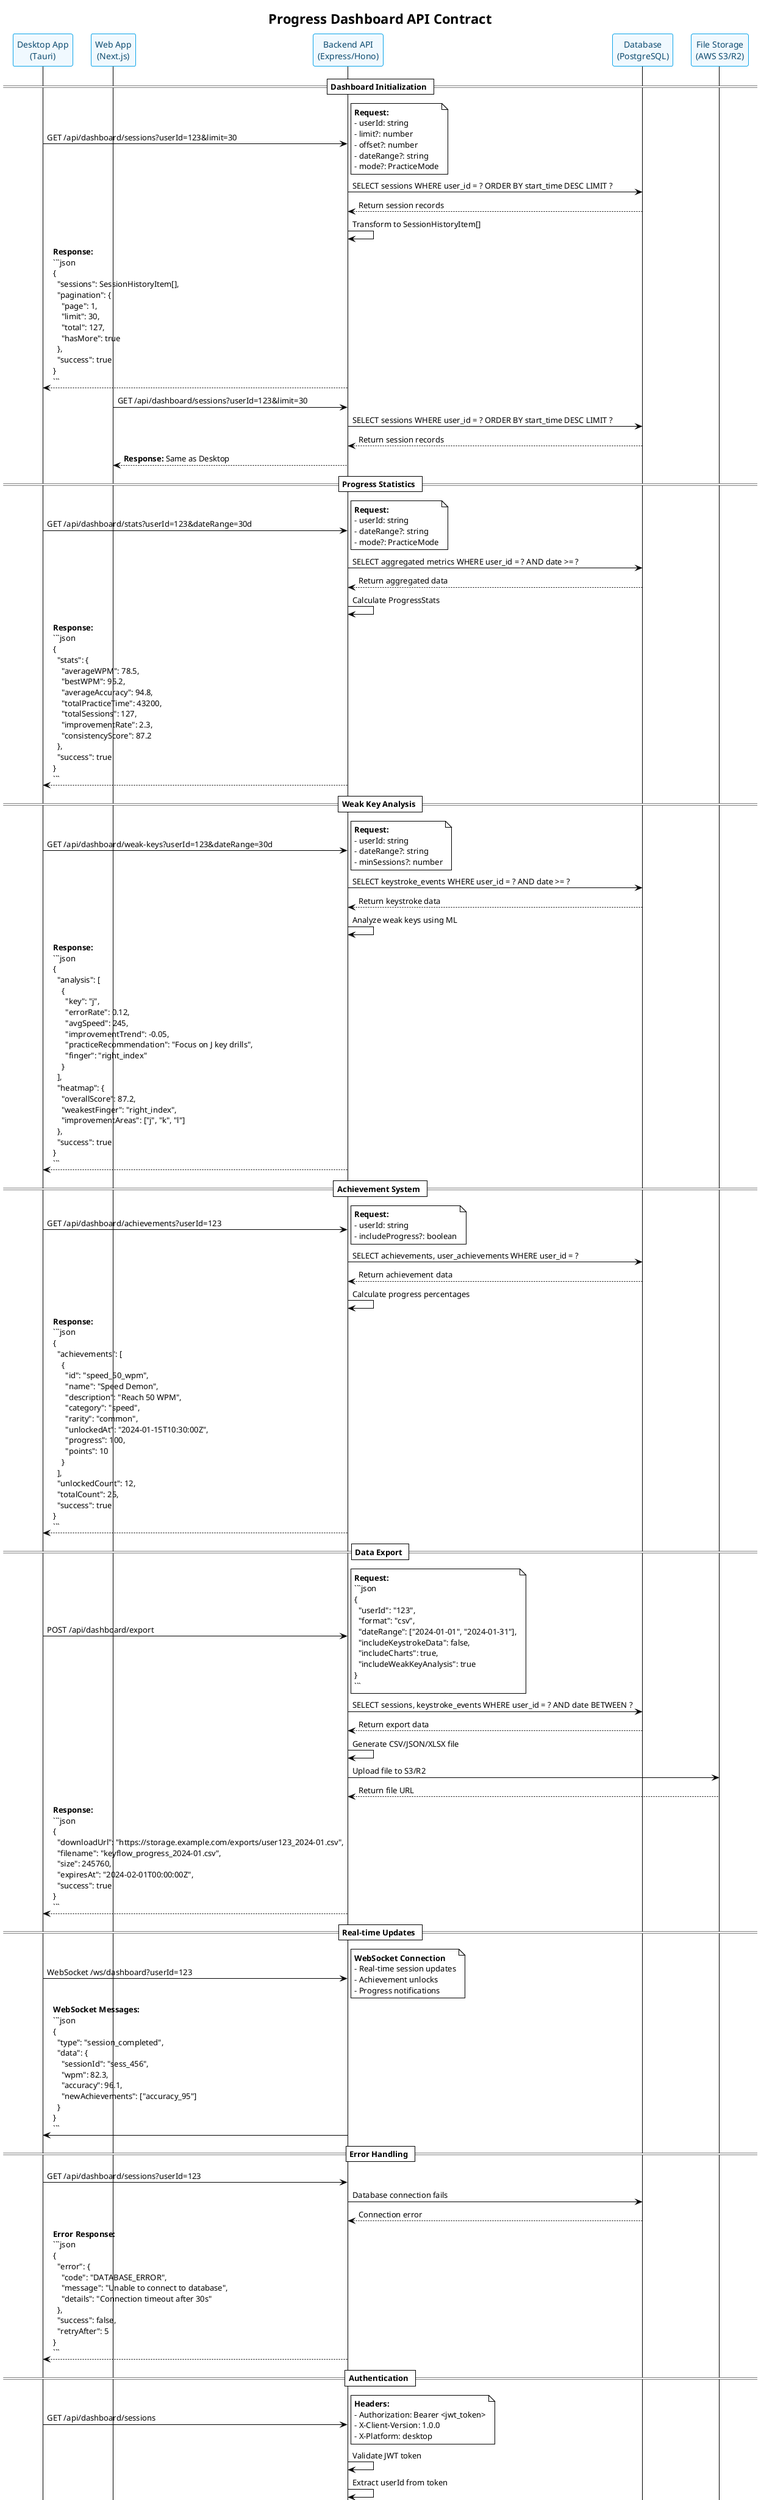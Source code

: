 @startuml Progress Dashboard API Contract

!theme plain
skinparam backgroundColor #FFFFFF
skinparam participantStyle rectangle
skinparam participantBackgroundColor #f0f9ff
skinparam participantBorderColor #0ea5e9
skinparam participantFontColor #0c4a6e

title Progress Dashboard API Contract

participant "Desktop App\n(Tauri)" as Desktop
participant "Web App\n(Next.js)" as Web
participant "Backend API\n(Express/Hono)" as API
participant "Database\n(PostgreSQL)" as DB
participant "File Storage\n(AWS S3/R2)" as Storage

== Dashboard Initialization ==

Desktop -> API: GET /api/dashboard/sessions?userId=123&limit=30
note right: **Request:**\n- userId: string\n- limit?: number\n- offset?: number\n- dateRange?: string\n- mode?: PracticeMode

API -> DB: SELECT sessions WHERE user_id = ? ORDER BY start_time DESC LIMIT ?
DB --> API: Return session records
API -> API: Transform to SessionHistoryItem[]
API --> Desktop: **Response:**\n```json\n{\n  "sessions": SessionHistoryItem[],\n  "pagination": {\n    "page": 1,\n    "limit": 30,\n    "total": 127,\n    "hasMore": true\n  },\n  "success": true\n}\n```

Web -> API: GET /api/dashboard/sessions?userId=123&limit=30
API -> DB: SELECT sessions WHERE user_id = ? ORDER BY start_time DESC LIMIT ?
DB --> API: Return session records
API --> Web: **Response:** Same as Desktop

== Progress Statistics ==

Desktop -> API: GET /api/dashboard/stats?userId=123&dateRange=30d
note right: **Request:**\n- userId: string\n- dateRange?: string\n- mode?: PracticeMode

API -> DB: SELECT aggregated metrics WHERE user_id = ? AND date >= ?
DB --> API: Return aggregated data
API -> API: Calculate ProgressStats
API --> Desktop: **Response:**\n```json\n{\n  "stats": {\n    "averageWPM": 78.5,\n    "bestWPM": 95.2,\n    "averageAccuracy": 94.8,\n    "totalPracticeTime": 43200,\n    "totalSessions": 127,\n    "improvementRate": 2.3,\n    "consistencyScore": 87.2\n  },\n  "success": true\n}\n```

== Weak Key Analysis ==

Desktop -> API: GET /api/dashboard/weak-keys?userId=123&dateRange=30d
note right: **Request:**\n- userId: string\n- dateRange?: string\n- minSessions?: number

API -> DB: SELECT keystroke_events WHERE user_id = ? AND date >= ?
DB --> API: Return keystroke data
API -> API: Analyze weak keys using ML
API --> Desktop: **Response:**\n```json\n{\n  "analysis": [\n    {\n      "key": "j",\n      "errorRate": 0.12,\n      "avgSpeed": 245,\n      "improvementTrend": -0.05,\n      "practiceRecommendation": "Focus on J key drills",\n      "finger": "right_index"\n    }\n  ],\n  "heatmap": {\n    "overallScore": 87.2,\n    "weakestFinger": "right_index",\n    "improvementAreas": ["j", "k", "l"]\n  },\n  "success": true\n}\n```

== Achievement System ==

Desktop -> API: GET /api/dashboard/achievements?userId=123
note right: **Request:**\n- userId: string\n- includeProgress?: boolean

API -> DB: SELECT achievements, user_achievements WHERE user_id = ?
DB --> API: Return achievement data
API -> API: Calculate progress percentages
API --> Desktop: **Response:**\n```json\n{\n  "achievements": [\n    {\n      "id": "speed_50_wpm",\n      "name": "Speed Demon",\n      "description": "Reach 50 WPM",\n      "category": "speed",\n      "rarity": "common",\n      "unlockedAt": "2024-01-15T10:30:00Z",\n      "progress": 100,\n      "points": 10\n    }\n  ],\n  "unlockedCount": 12,\n  "totalCount": 25,\n  "success": true\n}\n```

== Data Export ==

Desktop -> API: POST /api/dashboard/export
note right: **Request:**\n```json\n{\n  "userId": "123",\n  "format": "csv",\n  "dateRange": ["2024-01-01", "2024-01-31"],\n  "includeKeystrokeData": false,\n  "includeCharts": true,\n  "includeWeakKeyAnalysis": true\n}\n```

API -> DB: SELECT sessions, keystroke_events WHERE user_id = ? AND date BETWEEN ?
DB --> API: Return export data
API -> API: Generate CSV/JSON/XLSX file
API -> Storage: Upload file to S3/R2
Storage --> API: Return file URL
API --> Desktop: **Response:**\n```json\n{\n  "downloadUrl": "https://storage.example.com/exports/user123_2024-01.csv",\n  "filename": "keyflow_progress_2024-01.csv",\n  "size": 245760,\n  "expiresAt": "2024-02-01T00:00:00Z",\n  "success": true\n}\n```

== Real-time Updates ==

Desktop -> API: WebSocket /ws/dashboard?userId=123
note right: **WebSocket Connection**\n- Real-time session updates\n- Achievement unlocks\n- Progress notifications

API -> Desktop: **WebSocket Messages:**\n```json\n{\n  "type": "session_completed",\n  "data": {\n    "sessionId": "sess_456",\n    "wpm": 82.3,\n    "accuracy": 96.1,\n    "newAchievements": ["accuracy_95"]\n  }\n}\n```

== Error Handling ==

Desktop -> API: GET /api/dashboard/sessions?userId=123
API -> DB: Database connection fails
DB --> API: Connection error
API --> Desktop: **Error Response:**\n```json\n{\n  "error": {\n    "code": "DATABASE_ERROR",\n    "message": "Unable to connect to database",\n    "details": "Connection timeout after 30s"\n  },\n  "success": false,\n  "retryAfter": 5\n}\n```

== Authentication ==

Desktop -> API: GET /api/dashboard/sessions
note right: **Headers:**\n- Authorization: Bearer <jwt_token>\n- X-Client-Version: 1.0.0\n- X-Platform: desktop

API -> API: Validate JWT token
API -> API: Extract userId from token
API -> DB: Query with authenticated userId
DB --> API: Return user data
API --> Desktop: **Response:** Same as above

Web -> API: GET /api/dashboard/sessions
note right: **Headers:**\n- Authorization: Bearer <jwt_token>\n- X-Client-Version: 1.0.0\n- X-Platform: web

API -> API: Validate JWT token
API --> Web: **Response:** Same as Desktop

== Rate Limiting ==

note over Desktop, API
  **Rate Limits:**
  - Dashboard API: 100 requests/minute
  - Export API: 10 requests/hour
  - WebSocket: 1 connection per user
  - File downloads: 5 concurrent per user
end note

== Data Synchronization ==

Desktop -> API: POST /api/dashboard/sync
note right: **Request:**\n```json\n{\n  "userId": "123",\n  "lastSyncAt": "2024-01-15T10:00:00Z",\n  "localChanges": [\n    {\n      "type": "session_created",\n      "data": { /* session data */ }\n    }\n  ]\n}\n```

API -> DB: Process sync operations
DB --> API: Return conflicts
API -> API: Resolve conflicts (last-write-wins)
API --> Desktop: **Response:**\n```json\n{\n  "syncedChanges": 5,\n  "conflicts": 0,\n  "serverChanges": [\n    {\n      "type": "achievement_unlocked",\n      "data": { /* achievement data */ }\n    }\n  ],\n  "success": true\n}\n```

@enduml

